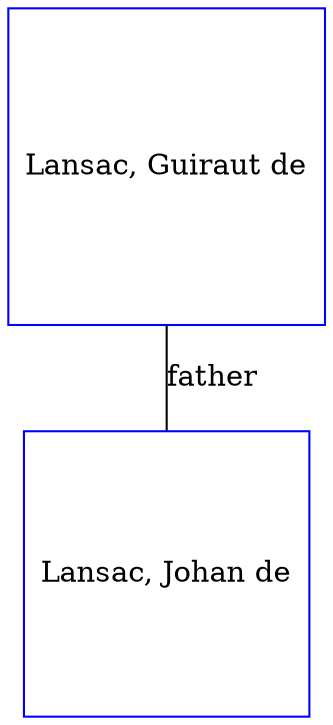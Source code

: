 digraph D {
    edge [dir=none];    node [shape=box];    "016584"   [label="Lansac, Guiraut de", shape=box, regular=1, color="blue"] ;
"018962"   [label="Lansac, Johan de", shape=box, regular=1, color="blue"] ;
016584->018962 [label="father",arrowsize=0.0]; 
}
